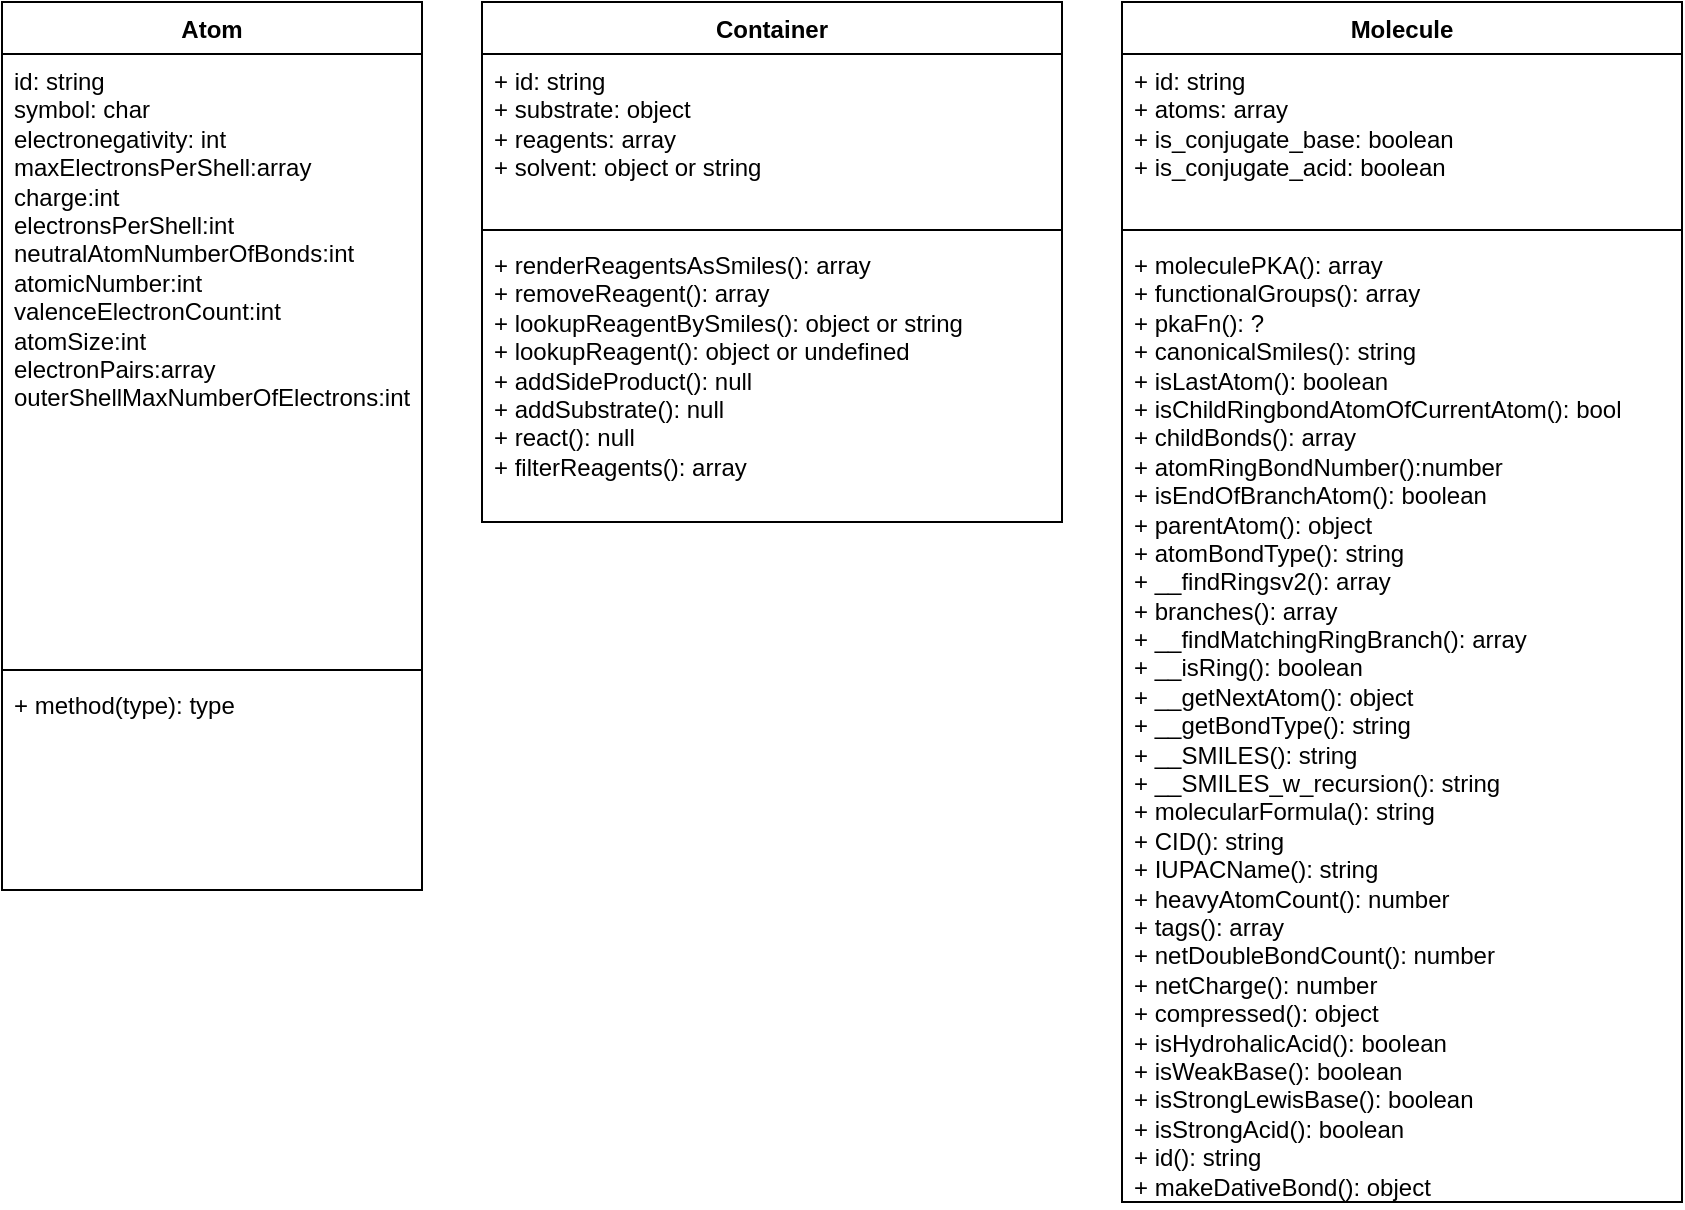 <mxfile version="21.1.2" type="device">
  <diagram name="Page-1" id="41JY9q28KBEWxVUqUl5v">
    <mxGraphModel dx="1349" dy="843" grid="1" gridSize="10" guides="1" tooltips="1" connect="1" arrows="1" fold="1" page="1" pageScale="1" pageWidth="1169" pageHeight="827" math="0" shadow="0">
      <root>
        <mxCell id="0" />
        <mxCell id="1" parent="0" />
        <mxCell id="Yi42nQBujMRKdudTVWPx-13" value="Atom" style="swimlane;fontStyle=1;align=center;verticalAlign=top;childLayout=stackLayout;horizontal=1;startSize=26;horizontalStack=0;resizeParent=1;resizeParentMax=0;resizeLast=0;collapsible=1;marginBottom=0;whiteSpace=wrap;html=1;" parent="1" vertex="1">
          <mxGeometry x="60" y="30" width="210" height="444" as="geometry">
            <mxRectangle x="60" y="30" width="70" height="30" as="alternateBounds" />
          </mxGeometry>
        </mxCell>
        <mxCell id="Yi42nQBujMRKdudTVWPx-14" value="id: string&lt;br&gt;symbol: char&lt;br&gt;electronegativity: int&lt;br&gt;maxElectronsPerShell:array&lt;br&gt;charge:int&lt;br&gt;electronsPerShell:int&lt;br&gt;neutralAtomNumberOfBonds:int&lt;br&gt;atomicNumber:int&lt;br&gt;valenceElectronCount:int&lt;br&gt;atomSize:int&lt;br&gt;electronPairs:array&lt;br&gt;outerShellMaxNumberOfElectrons:int&lt;br&gt;&lt;br&gt;&lt;br&gt;" style="text;strokeColor=none;fillColor=none;align=left;verticalAlign=top;spacingLeft=4;spacingRight=4;overflow=hidden;rotatable=0;points=[[0,0.5],[1,0.5]];portConstraint=eastwest;whiteSpace=wrap;html=1;" parent="Yi42nQBujMRKdudTVWPx-13" vertex="1">
          <mxGeometry y="26" width="210" height="304" as="geometry" />
        </mxCell>
        <mxCell id="Yi42nQBujMRKdudTVWPx-15" value="" style="line;strokeWidth=1;fillColor=none;align=left;verticalAlign=middle;spacingTop=-1;spacingLeft=3;spacingRight=3;rotatable=0;labelPosition=right;points=[];portConstraint=eastwest;strokeColor=inherit;" parent="Yi42nQBujMRKdudTVWPx-13" vertex="1">
          <mxGeometry y="330" width="210" height="8" as="geometry" />
        </mxCell>
        <mxCell id="Yi42nQBujMRKdudTVWPx-16" value="+ method(type): type" style="text;strokeColor=none;fillColor=none;align=left;verticalAlign=top;spacingLeft=4;spacingRight=4;overflow=hidden;rotatable=0;points=[[0,0.5],[1,0.5]];portConstraint=eastwest;whiteSpace=wrap;html=1;" parent="Yi42nQBujMRKdudTVWPx-13" vertex="1">
          <mxGeometry y="338" width="210" height="106" as="geometry" />
        </mxCell>
        <mxCell id="YdfJIkEGs6lm8Lwk3cR3-1" value="Container" style="swimlane;fontStyle=1;align=center;verticalAlign=top;childLayout=stackLayout;horizontal=1;startSize=26;horizontalStack=0;resizeParent=1;resizeParentMax=0;resizeLast=0;collapsible=1;marginBottom=0;whiteSpace=wrap;html=1;" parent="1" vertex="1">
          <mxGeometry x="300" y="30" width="290" height="260" as="geometry">
            <mxRectangle x="60" y="30" width="70" height="30" as="alternateBounds" />
          </mxGeometry>
        </mxCell>
        <mxCell id="YdfJIkEGs6lm8Lwk3cR3-2" value="+ id: string&lt;br&gt;+ substrate: object&lt;br&gt;+ reagents: array&lt;br&gt;+ solvent: object or string&lt;br&gt;" style="text;strokeColor=none;fillColor=none;align=left;verticalAlign=top;spacingLeft=4;spacingRight=4;overflow=hidden;rotatable=0;points=[[0,0.5],[1,0.5]];portConstraint=eastwest;whiteSpace=wrap;html=1;" parent="YdfJIkEGs6lm8Lwk3cR3-1" vertex="1">
          <mxGeometry y="26" width="290" height="84" as="geometry" />
        </mxCell>
        <mxCell id="YdfJIkEGs6lm8Lwk3cR3-3" value="" style="line;strokeWidth=1;fillColor=none;align=left;verticalAlign=middle;spacingTop=-1;spacingLeft=3;spacingRight=3;rotatable=0;labelPosition=right;points=[];portConstraint=eastwest;strokeColor=inherit;" parent="YdfJIkEGs6lm8Lwk3cR3-1" vertex="1">
          <mxGeometry y="110" width="290" height="8" as="geometry" />
        </mxCell>
        <mxCell id="YdfJIkEGs6lm8Lwk3cR3-4" value="+ renderReagentsAsSmiles(): array&lt;br&gt;+ removeReagent(): array&lt;br&gt;+ lookupReagentBySmiles(): object or string&lt;br&gt;+ lookupReagent(): object or undefined&lt;br&gt;+ addSideProduct(): null&lt;br&gt;+ addSubstrate(): null&lt;br&gt;+ react(): null&lt;br&gt;+ filterReagents(): array" style="text;strokeColor=none;fillColor=none;align=left;verticalAlign=top;spacingLeft=4;spacingRight=4;overflow=hidden;rotatable=0;points=[[0,0.5],[1,0.5]];portConstraint=eastwest;whiteSpace=wrap;html=1;" parent="YdfJIkEGs6lm8Lwk3cR3-1" vertex="1">
          <mxGeometry y="118" width="290" height="142" as="geometry" />
        </mxCell>
        <mxCell id="YdfJIkEGs6lm8Lwk3cR3-5" value="Molecule" style="swimlane;fontStyle=1;align=center;verticalAlign=top;childLayout=stackLayout;horizontal=1;startSize=26;horizontalStack=0;resizeParent=1;resizeParentMax=0;resizeLast=0;collapsible=1;marginBottom=0;whiteSpace=wrap;html=1;" parent="1" vertex="1">
          <mxGeometry x="620" y="30" width="280" height="600" as="geometry">
            <mxRectangle x="60" y="30" width="70" height="30" as="alternateBounds" />
          </mxGeometry>
        </mxCell>
        <mxCell id="YdfJIkEGs6lm8Lwk3cR3-6" value="+ id: string&lt;br&gt;+ atoms: array&lt;br&gt;+ is_conjugate_base: boolean&lt;br&gt;+ is_conjugate_acid: boolean" style="text;strokeColor=none;fillColor=none;align=left;verticalAlign=top;spacingLeft=4;spacingRight=4;overflow=hidden;rotatable=0;points=[[0,0.5],[1,0.5]];portConstraint=eastwest;whiteSpace=wrap;html=1;" parent="YdfJIkEGs6lm8Lwk3cR3-5" vertex="1">
          <mxGeometry y="26" width="280" height="84" as="geometry" />
        </mxCell>
        <mxCell id="YdfJIkEGs6lm8Lwk3cR3-7" value="" style="line;strokeWidth=1;fillColor=none;align=left;verticalAlign=middle;spacingTop=-1;spacingLeft=3;spacingRight=3;rotatable=0;labelPosition=right;points=[];portConstraint=eastwest;strokeColor=inherit;" parent="YdfJIkEGs6lm8Lwk3cR3-5" vertex="1">
          <mxGeometry y="110" width="280" height="8" as="geometry" />
        </mxCell>
        <mxCell id="YdfJIkEGs6lm8Lwk3cR3-8" value="+ moleculePKA(): array&lt;br&gt;+ functionalGroups(): array&lt;br&gt;+ pkaFn(): ?&lt;br&gt;+ canonicalSmiles(): string&lt;br&gt;+ isLastAtom(): boolean&lt;br&gt;+ isChildRingbondAtomOfCurrentAtom(): bool&lt;br&gt;+ childBonds(): array&lt;br&gt;+ atomRingBondNumber():number&lt;br&gt;+ isEndOfBranchAtom(): boolean&lt;br&gt;+ parentAtom(): object&lt;br&gt;+ atomBondType(): string&lt;br&gt;+&amp;nbsp;__findRingsv2(): array&lt;br&gt;+ branches(): array&lt;br&gt;+&amp;nbsp;__findMatchingRingBranch(): array&lt;br&gt;+ __isRing(): boolean&lt;br&gt;+ __getNextAtom(): object&lt;br&gt;+ __getBondType(): string&lt;br&gt;+ __SMILES(): string&lt;br&gt;+&amp;nbsp;__SMILES_w_recursion(): string&lt;br&gt;+ molecularFormula(): string&lt;br&gt;+ CID(): string&lt;br&gt;+ IUPACName(): string&lt;br&gt;+ heavyAtomCount(): number&lt;br&gt;+ tags(): array&lt;br&gt;+ netDoubleBondCount(): number&lt;br&gt;+ netCharge(): number&lt;br&gt;+ compressed(): object&lt;br&gt;+&amp;nbsp;isHydrohalicAcid(): boolean&lt;br&gt;+ isWeakBase(): boolean&lt;br&gt;+ isStrongLewisBase(): boolean&lt;br&gt;+ isStrongAcid(): boolean&lt;br&gt;+ id(): string&lt;br&gt;+ makeDativeBond(): object" style="text;strokeColor=none;fillColor=none;align=left;verticalAlign=top;spacingLeft=4;spacingRight=4;overflow=hidden;rotatable=0;points=[[0,0.5],[1,0.5]];portConstraint=eastwest;whiteSpace=wrap;html=1;" parent="YdfJIkEGs6lm8Lwk3cR3-5" vertex="1">
          <mxGeometry y="118" width="280" height="482" as="geometry" />
        </mxCell>
      </root>
    </mxGraphModel>
  </diagram>
</mxfile>

